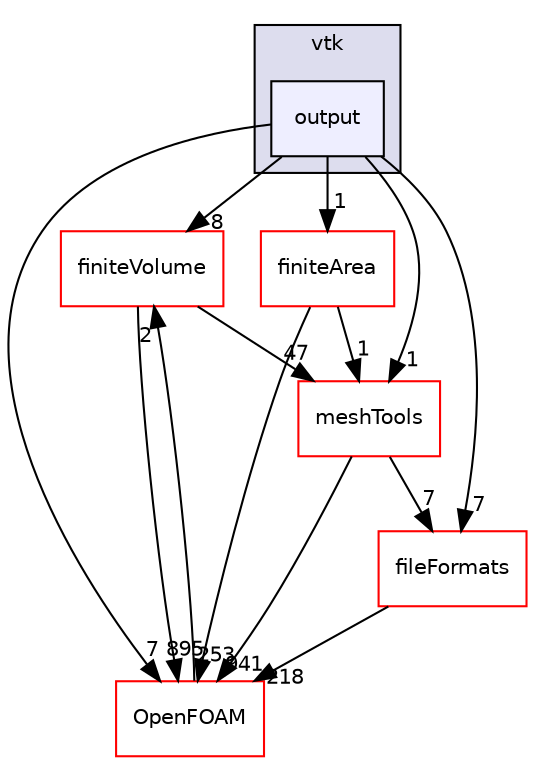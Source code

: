 digraph "src/conversion/vtk/output" {
  bgcolor=transparent;
  compound=true
  node [ fontsize="10", fontname="Helvetica"];
  edge [ labelfontsize="10", labelfontname="Helvetica"];
  subgraph clusterdir_12e416c3de93d25c20fbd14a90683549 {
    graph [ bgcolor="#ddddee", pencolor="black", label="vtk" fontname="Helvetica", fontsize="10", URL="dir_12e416c3de93d25c20fbd14a90683549.html"]
  dir_4d6c03f69b533690a888199a1ce9571d [shape=box, label="output", style="filled", fillcolor="#eeeeff", pencolor="black", URL="dir_4d6c03f69b533690a888199a1ce9571d.html"];
  }
  dir_9bd15774b555cf7259a6fa18f99fe99b [shape=box label="finiteVolume" color="red" URL="dir_9bd15774b555cf7259a6fa18f99fe99b.html"];
  dir_ae30ad0bef50cf391b24c614251bb9fd [shape=box label="meshTools" color="red" URL="dir_ae30ad0bef50cf391b24c614251bb9fd.html"];
  dir_b05602f37bb521a7142c0a3e200b5f35 [shape=box label="fileFormats" color="red" URL="dir_b05602f37bb521a7142c0a3e200b5f35.html"];
  dir_c5473ff19b20e6ec4dfe5c310b3778a8 [shape=box label="OpenFOAM" color="red" URL="dir_c5473ff19b20e6ec4dfe5c310b3778a8.html"];
  dir_b69a9eadfe761c231b266ce918b218a5 [shape=box label="finiteArea" color="red" URL="dir_b69a9eadfe761c231b266ce918b218a5.html"];
  dir_9bd15774b555cf7259a6fa18f99fe99b->dir_ae30ad0bef50cf391b24c614251bb9fd [headlabel="47", labeldistance=1.5 headhref="dir_000814_001949.html"];
  dir_9bd15774b555cf7259a6fa18f99fe99b->dir_c5473ff19b20e6ec4dfe5c310b3778a8 [headlabel="895", labeldistance=1.5 headhref="dir_000814_002151.html"];
  dir_ae30ad0bef50cf391b24c614251bb9fd->dir_b05602f37bb521a7142c0a3e200b5f35 [headlabel="7", labeldistance=1.5 headhref="dir_001949_000682.html"];
  dir_ae30ad0bef50cf391b24c614251bb9fd->dir_c5473ff19b20e6ec4dfe5c310b3778a8 [headlabel="941", labeldistance=1.5 headhref="dir_001949_002151.html"];
  dir_b05602f37bb521a7142c0a3e200b5f35->dir_c5473ff19b20e6ec4dfe5c310b3778a8 [headlabel="218", labeldistance=1.5 headhref="dir_000682_002151.html"];
  dir_4d6c03f69b533690a888199a1ce9571d->dir_9bd15774b555cf7259a6fa18f99fe99b [headlabel="8", labeldistance=1.5 headhref="dir_000563_000814.html"];
  dir_4d6c03f69b533690a888199a1ce9571d->dir_ae30ad0bef50cf391b24c614251bb9fd [headlabel="1", labeldistance=1.5 headhref="dir_000563_001949.html"];
  dir_4d6c03f69b533690a888199a1ce9571d->dir_b05602f37bb521a7142c0a3e200b5f35 [headlabel="7", labeldistance=1.5 headhref="dir_000563_000682.html"];
  dir_4d6c03f69b533690a888199a1ce9571d->dir_c5473ff19b20e6ec4dfe5c310b3778a8 [headlabel="7", labeldistance=1.5 headhref="dir_000563_002151.html"];
  dir_4d6c03f69b533690a888199a1ce9571d->dir_b69a9eadfe761c231b266ce918b218a5 [headlabel="1", labeldistance=1.5 headhref="dir_000563_000713.html"];
  dir_c5473ff19b20e6ec4dfe5c310b3778a8->dir_9bd15774b555cf7259a6fa18f99fe99b [headlabel="2", labeldistance=1.5 headhref="dir_002151_000814.html"];
  dir_b69a9eadfe761c231b266ce918b218a5->dir_ae30ad0bef50cf391b24c614251bb9fd [headlabel="1", labeldistance=1.5 headhref="dir_000713_001949.html"];
  dir_b69a9eadfe761c231b266ce918b218a5->dir_c5473ff19b20e6ec4dfe5c310b3778a8 [headlabel="253", labeldistance=1.5 headhref="dir_000713_002151.html"];
}
